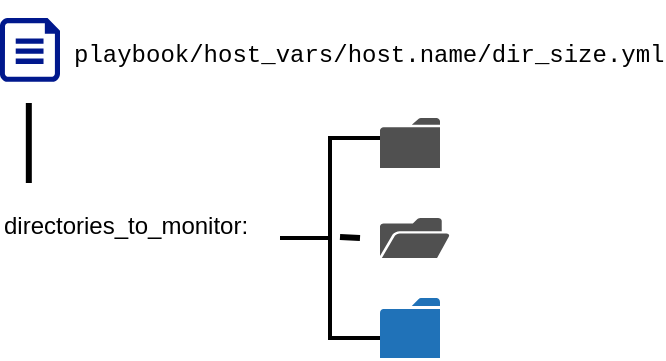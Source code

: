 <mxfile version="24.6.4" type="github">
  <diagram name="Page-1" id="HYofu469Ok2oPQixLi18">
    <mxGraphModel dx="3267" dy="1366" grid="1" gridSize="10" guides="1" tooltips="1" connect="1" arrows="1" fold="1" page="1" pageScale="1" pageWidth="827" pageHeight="1169" math="0" shadow="0">
      <root>
        <mxCell id="0" />
        <mxCell id="1" parent="0" />
        <mxCell id="WQhL-T7OeGWusMz7-_pZ-56" value="" style="sketch=0;pointerEvents=1;shadow=0;dashed=0;html=1;strokeColor=none;fillColor=#505050;labelPosition=center;verticalLabelPosition=bottom;verticalAlign=top;outlineConnect=0;align=center;shape=mxgraph.office.concepts.folder;" vertex="1" parent="1">
          <mxGeometry x="120" y="100" width="30" height="25" as="geometry" />
        </mxCell>
        <mxCell id="WQhL-T7OeGWusMz7-_pZ-57" value="" style="sketch=0;pointerEvents=1;shadow=0;dashed=0;html=1;strokeColor=none;fillColor=#505050;labelPosition=center;verticalLabelPosition=bottom;verticalAlign=top;outlineConnect=0;align=center;shape=mxgraph.office.concepts.folder_open;" vertex="1" parent="1">
          <mxGeometry x="120" y="150" width="35" height="20" as="geometry" />
        </mxCell>
        <mxCell id="WQhL-T7OeGWusMz7-_pZ-58" value="" style="sketch=0;pointerEvents=1;shadow=0;dashed=0;html=1;strokeColor=none;labelPosition=center;verticalLabelPosition=bottom;verticalAlign=top;outlineConnect=0;align=center;shape=mxgraph.office.concepts.folder;fillColor=#2072B8;" vertex="1" parent="1">
          <mxGeometry x="120" y="190" width="30" height="30" as="geometry" />
        </mxCell>
        <mxCell id="WQhL-T7OeGWusMz7-_pZ-59" value="" style="sketch=0;aspect=fixed;pointerEvents=1;shadow=0;dashed=0;html=1;strokeColor=none;labelPosition=center;verticalLabelPosition=bottom;verticalAlign=top;align=center;fillColor=#00188D;shape=mxgraph.azure.file" vertex="1" parent="1">
          <mxGeometry x="-70" y="50" width="30" height="31.91" as="geometry" />
        </mxCell>
        <UserObject label="&lt;pre&gt;&lt;font face=&quot;Courier New&quot;&gt;playbook/host_vars/host.name/dir_size.yml&lt;/font&gt;&lt;/pre&gt;" link="playbook/host_vars/host.name/dir_size.yml" id="WQhL-T7OeGWusMz7-_pZ-60">
          <mxCell style="text;whiteSpace=wrap;html=1;" vertex="1" parent="1">
            <mxGeometry x="-35" y="41.91" width="260" height="40" as="geometry" />
          </mxCell>
        </UserObject>
        <mxCell id="WQhL-T7OeGWusMz7-_pZ-63" value="" style="strokeWidth=2;html=1;shape=mxgraph.flowchart.annotation_2;align=left;labelPosition=right;pointerEvents=1;" vertex="1" parent="1">
          <mxGeometry x="70" y="110" width="50" height="100" as="geometry" />
        </mxCell>
        <mxCell id="WQhL-T7OeGWusMz7-_pZ-65" value="" style="endArrow=none;html=1;rounded=0;strokeWidth=3;" edge="1" parent="1">
          <mxGeometry width="50" height="50" relative="1" as="geometry">
            <mxPoint x="100" y="159.5" as="sourcePoint" />
            <mxPoint x="110" y="160" as="targetPoint" />
          </mxGeometry>
        </mxCell>
        <mxCell id="WQhL-T7OeGWusMz7-_pZ-66" value="directories_to_monitor:" style="text;whiteSpace=wrap;html=1;" vertex="1" parent="1">
          <mxGeometry x="-70" y="140" width="160" height="40" as="geometry" />
        </mxCell>
        <mxCell id="WQhL-T7OeGWusMz7-_pZ-67" value="" style="endArrow=none;html=1;rounded=0;strokeWidth=3;" edge="1" parent="1">
          <mxGeometry width="50" height="50" relative="1" as="geometry">
            <mxPoint x="-55.59" y="132.5" as="sourcePoint" />
            <mxPoint x="-55.59" y="92.5" as="targetPoint" />
          </mxGeometry>
        </mxCell>
      </root>
    </mxGraphModel>
  </diagram>
</mxfile>
